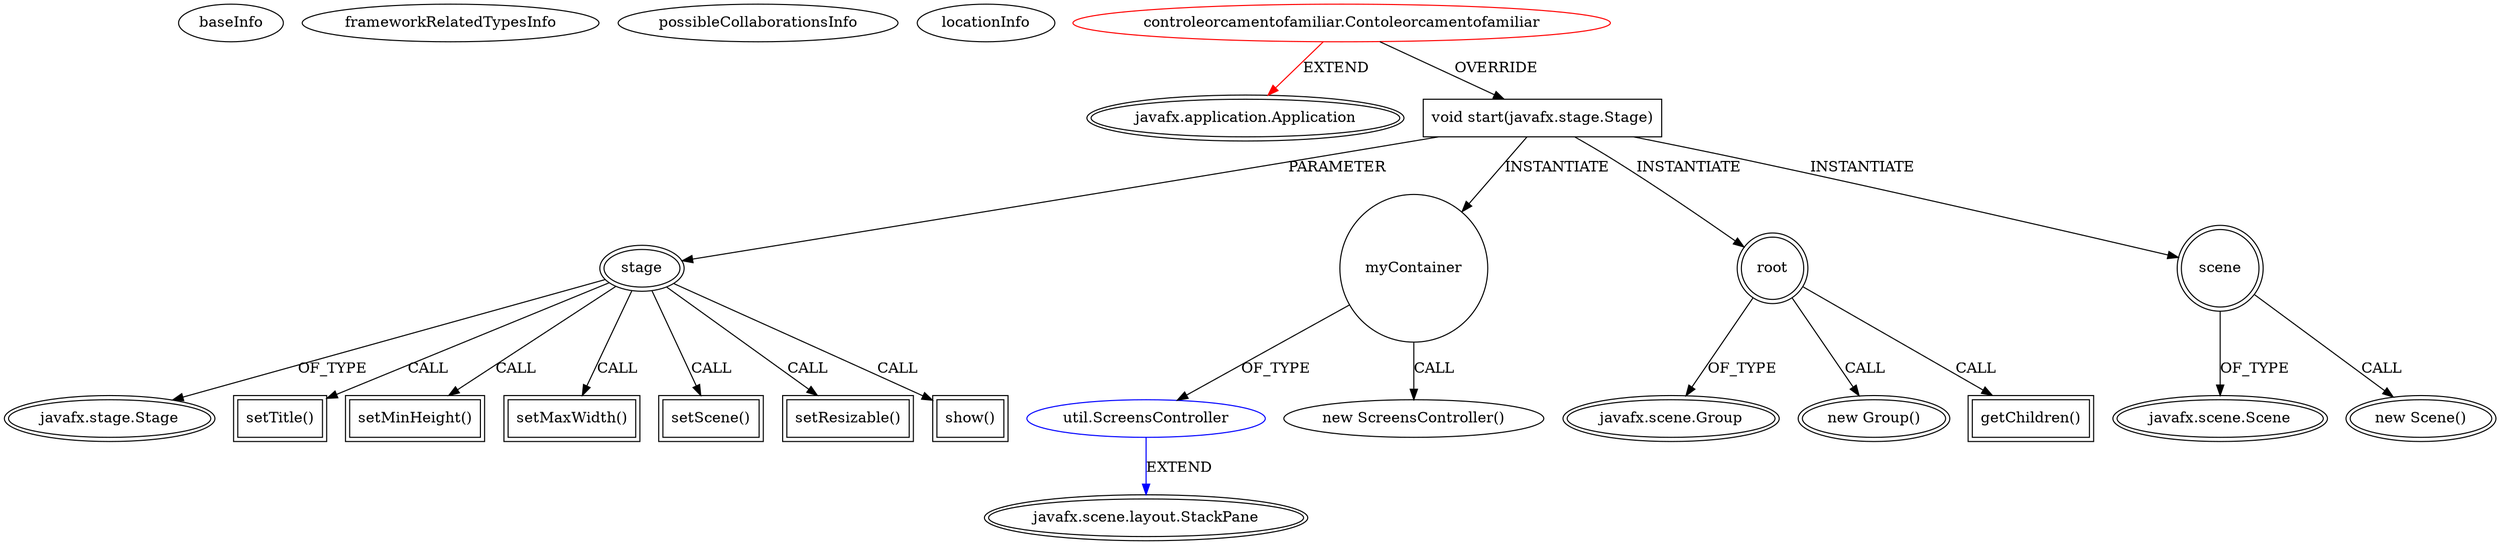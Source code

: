 digraph {
baseInfo[graphId=877,category="extension_graph",isAnonymous=false,possibleRelation=true]
frameworkRelatedTypesInfo[0="javafx.application.Application"]
possibleCollaborationsInfo[0="877~OVERRIDING_METHOD_DECLARATION-INSTANTIATION-~javafx.application.Application ~javafx.scene.layout.StackPane ~false~false"]
locationInfo[projectName="Marcio-Sistemas-MC-repositorio",filePath="/Marcio-Sistemas-MC-repositorio/repositorio-master/controleorcamentofamiliar/src/controleorcamentofamiliar/Contoleorcamentofamiliar.java",contextSignature="Contoleorcamentofamiliar",graphId="877"]
0[label="controleorcamentofamiliar.Contoleorcamentofamiliar",vertexType="ROOT_CLIENT_CLASS_DECLARATION",isFrameworkType=false,color=red]
1[label="javafx.application.Application",vertexType="FRAMEWORK_CLASS_TYPE",isFrameworkType=true,peripheries=2]
2[label="void start(javafx.stage.Stage)",vertexType="OVERRIDING_METHOD_DECLARATION",isFrameworkType=false,shape=box]
3[label="stage",vertexType="PARAMETER_DECLARATION",isFrameworkType=true,peripheries=2]
4[label="javafx.stage.Stage",vertexType="FRAMEWORK_CLASS_TYPE",isFrameworkType=true,peripheries=2]
6[label="myContainer",vertexType="VARIABLE_EXPRESION",isFrameworkType=false,shape=circle]
7[label="util.ScreensController",vertexType="REFERENCE_CLIENT_CLASS_DECLARATION",isFrameworkType=false,color=blue]
8[label="javafx.scene.layout.StackPane",vertexType="FRAMEWORK_CLASS_TYPE",isFrameworkType=true,peripheries=2]
5[label="new ScreensController()",vertexType="CONSTRUCTOR_CALL",isFrameworkType=false]
10[label="root",vertexType="VARIABLE_EXPRESION",isFrameworkType=true,peripheries=2,shape=circle]
11[label="javafx.scene.Group",vertexType="FRAMEWORK_CLASS_TYPE",isFrameworkType=true,peripheries=2]
9[label="new Group()",vertexType="CONSTRUCTOR_CALL",isFrameworkType=true,peripheries=2]
13[label="getChildren()",vertexType="INSIDE_CALL",isFrameworkType=true,peripheries=2,shape=box]
15[label="scene",vertexType="VARIABLE_EXPRESION",isFrameworkType=true,peripheries=2,shape=circle]
16[label="javafx.scene.Scene",vertexType="FRAMEWORK_CLASS_TYPE",isFrameworkType=true,peripheries=2]
14[label="new Scene()",vertexType="CONSTRUCTOR_CALL",isFrameworkType=true,peripheries=2]
18[label="setTitle()",vertexType="INSIDE_CALL",isFrameworkType=true,peripheries=2,shape=box]
20[label="setMinHeight()",vertexType="INSIDE_CALL",isFrameworkType=true,peripheries=2,shape=box]
22[label="setMaxWidth()",vertexType="INSIDE_CALL",isFrameworkType=true,peripheries=2,shape=box]
24[label="setScene()",vertexType="INSIDE_CALL",isFrameworkType=true,peripheries=2,shape=box]
26[label="setResizable()",vertexType="INSIDE_CALL",isFrameworkType=true,peripheries=2,shape=box]
28[label="show()",vertexType="INSIDE_CALL",isFrameworkType=true,peripheries=2,shape=box]
0->1[label="EXTEND",color=red]
0->2[label="OVERRIDE"]
3->4[label="OF_TYPE"]
2->3[label="PARAMETER"]
2->6[label="INSTANTIATE"]
7->8[label="EXTEND",color=blue]
6->7[label="OF_TYPE"]
6->5[label="CALL"]
2->10[label="INSTANTIATE"]
10->11[label="OF_TYPE"]
10->9[label="CALL"]
10->13[label="CALL"]
2->15[label="INSTANTIATE"]
15->16[label="OF_TYPE"]
15->14[label="CALL"]
3->18[label="CALL"]
3->20[label="CALL"]
3->22[label="CALL"]
3->24[label="CALL"]
3->26[label="CALL"]
3->28[label="CALL"]
}
